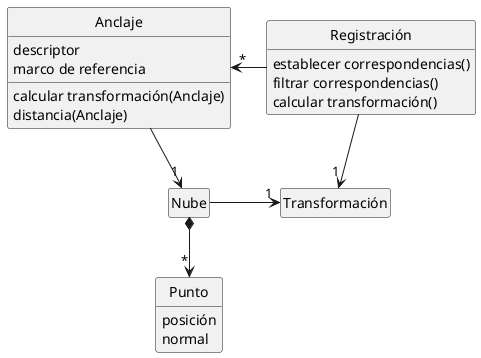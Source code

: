 @startuml
	skinparam monochrome true
	skinparam shadowing false
	'skinparam defaultFontName Tex Gyre Pagella
	'skinparam dpi 300
	hide circle
	hide empty members

	class Punto{
		posición
		normal
	}

	class Nube{}

	class Registración{
		establecer correspondencias()
		filtrar correspondencias()
		calcular transformación()
	}

	class Transformación{}

	class Anclaje{
		descriptor
		marco de referencia

		calcular transformación(Anclaje)
		distancia(Anclaje)
	}

	Nube *--> "*" Punto
	Nube -> "1" Transformación
	Anclaje "*" <- Registración
	Registración --> "1" Transformación
	Anclaje --> "1" Nube

@enduml

